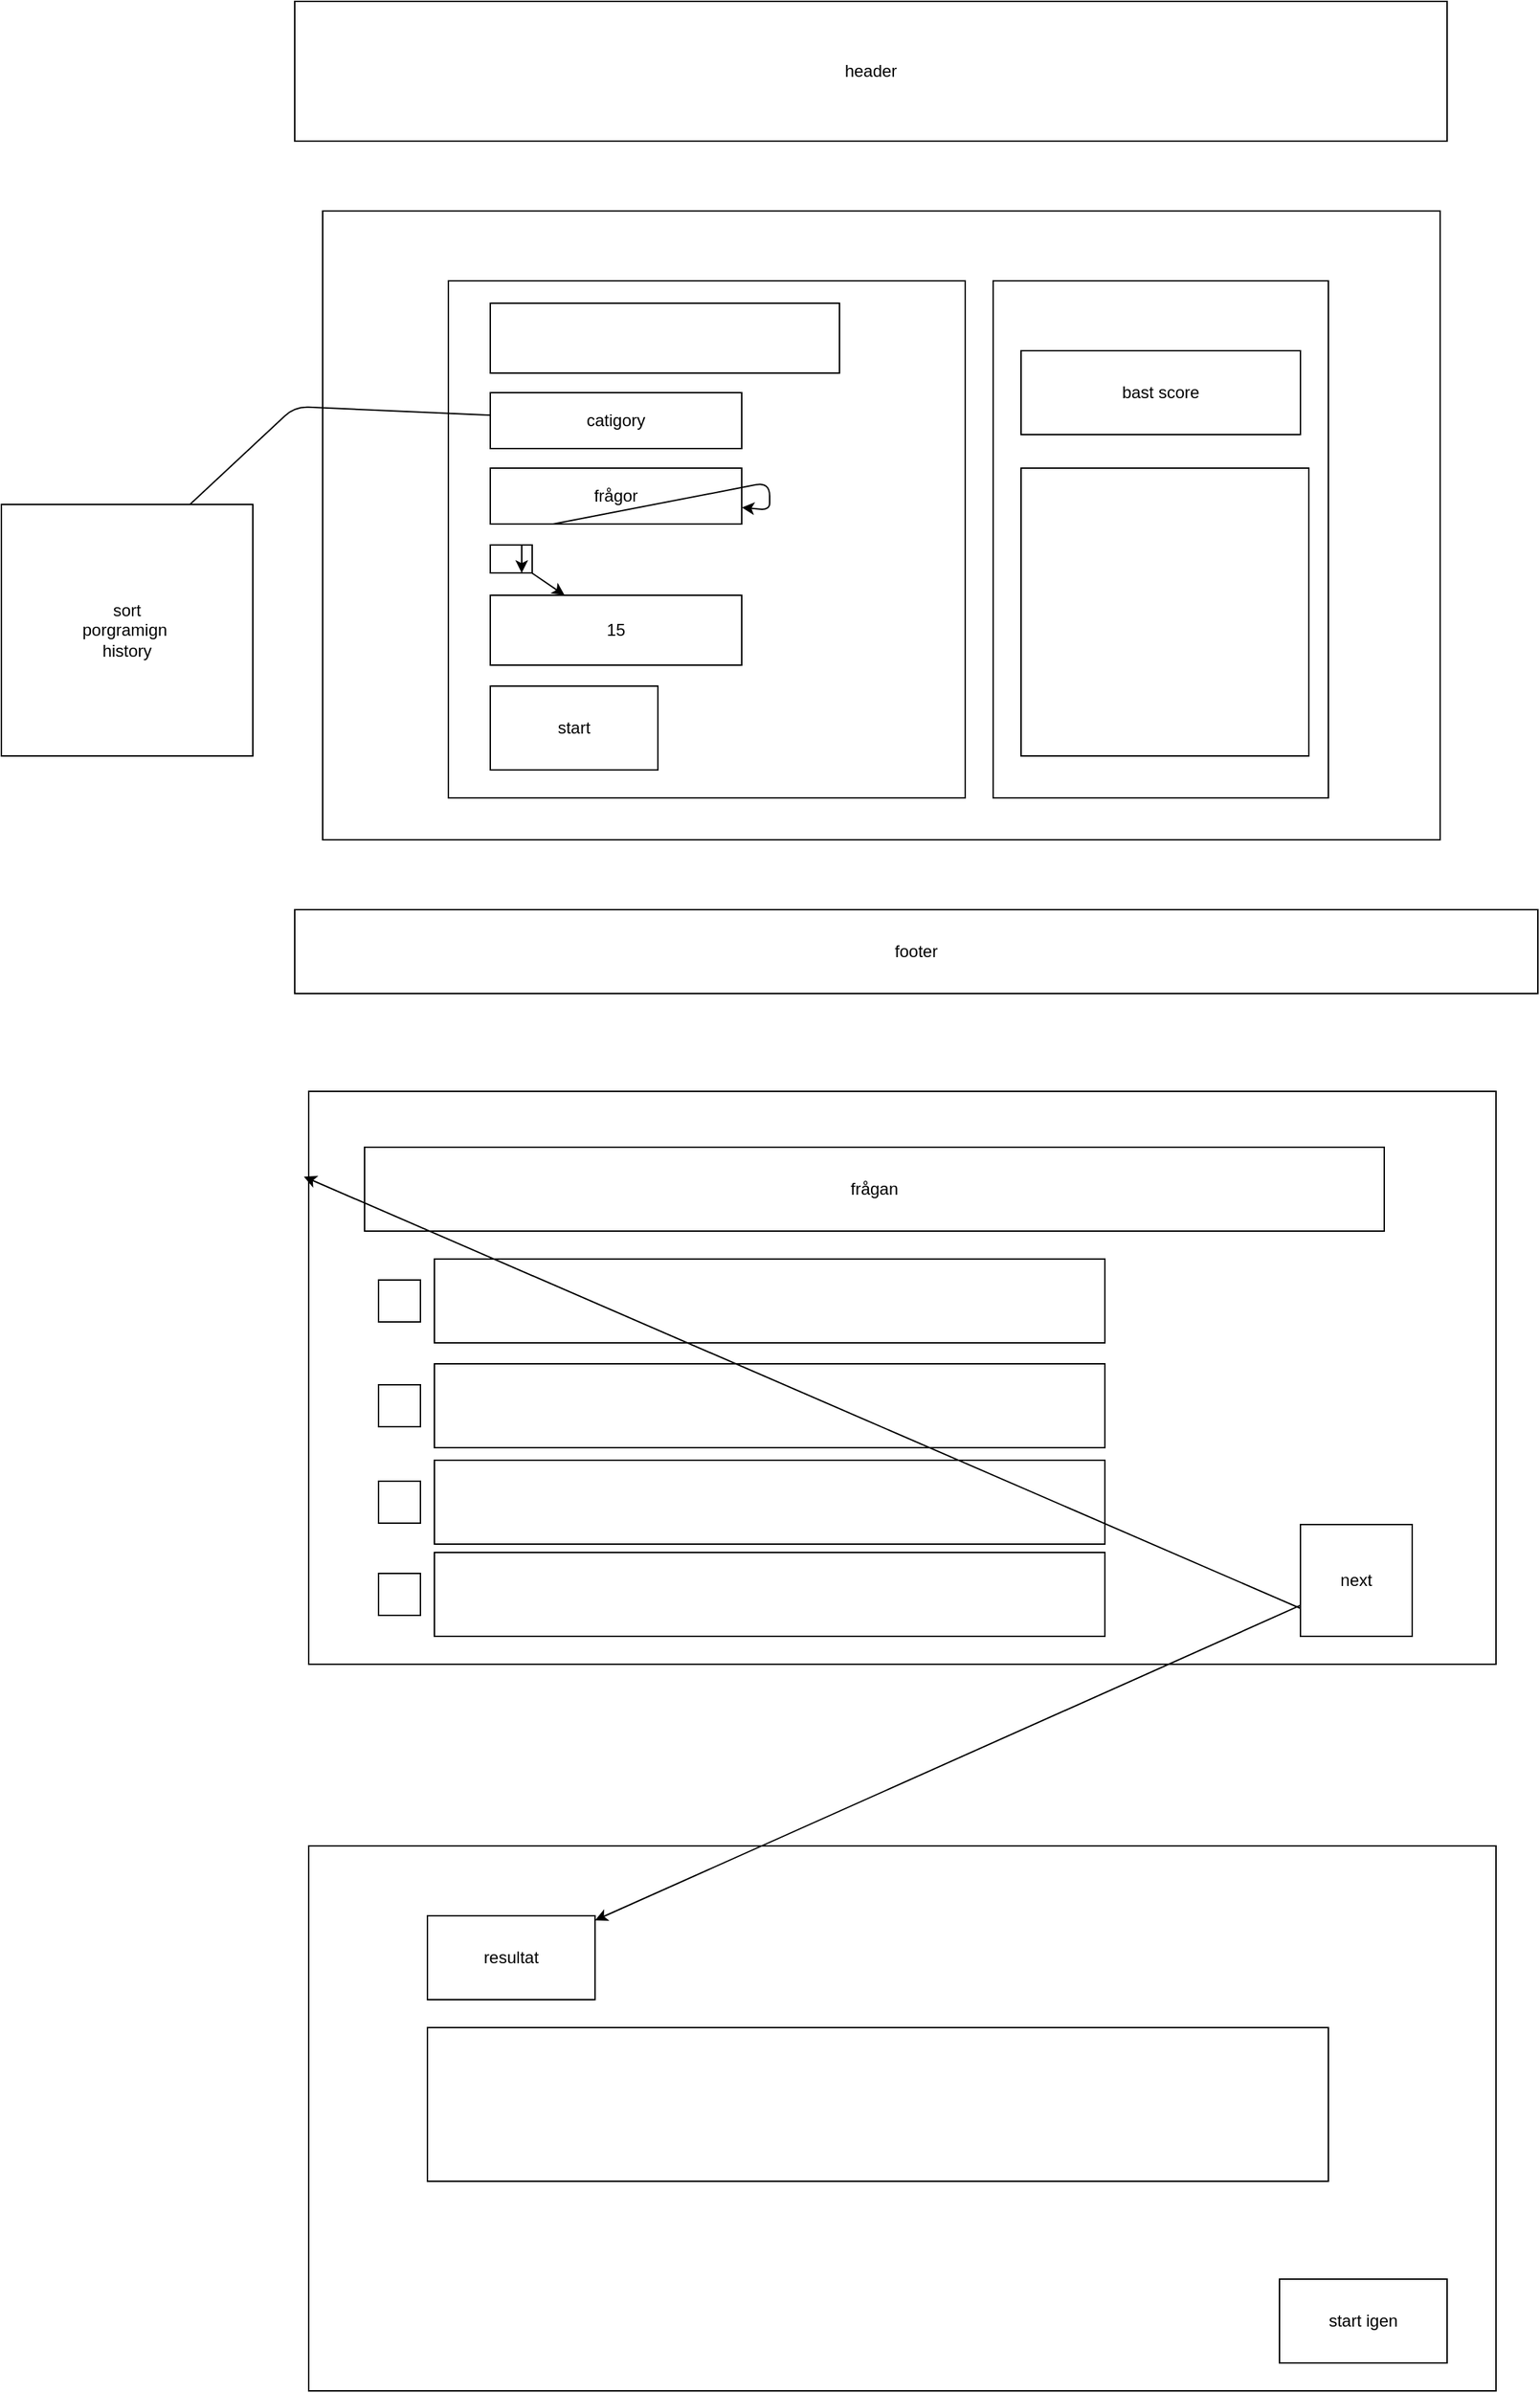 <mxfile>
    <diagram id="Xg0wF8kHX7QhuKR8gXle" name="Page-1">
        <mxGraphModel dx="2279" dy="1122" grid="1" gridSize="10" guides="1" tooltips="1" connect="1" arrows="1" fold="1" page="1" pageScale="1" pageWidth="850" pageHeight="1100" math="0" shadow="0">
            <root>
                <mxCell id="0"/>
                <mxCell id="1" parent="0"/>
                <mxCell id="2" value="" style="rounded=0;whiteSpace=wrap;html=1;" vertex="1" parent="1">
                    <mxGeometry x="10" y="190" width="800" height="450" as="geometry"/>
                </mxCell>
                <mxCell id="3" value="header" style="rounded=0;whiteSpace=wrap;html=1;" vertex="1" parent="1">
                    <mxGeometry x="-10" y="40" width="825" height="100" as="geometry"/>
                </mxCell>
                <mxCell id="5" value="footer" style="rounded=0;whiteSpace=wrap;html=1;" vertex="1" parent="1">
                    <mxGeometry x="-10" y="690" width="890" height="60" as="geometry"/>
                </mxCell>
                <mxCell id="6" value="" style="whiteSpace=wrap;html=1;aspect=fixed;" vertex="1" parent="1">
                    <mxGeometry x="100" y="240" width="370" height="370" as="geometry"/>
                </mxCell>
                <mxCell id="7" value="" style="rounded=0;whiteSpace=wrap;html=1;" vertex="1" parent="1">
                    <mxGeometry x="490" y="240" width="240" height="370" as="geometry"/>
                </mxCell>
                <mxCell id="8" value="catigory" style="rounded=0;whiteSpace=wrap;html=1;" vertex="1" parent="1">
                    <mxGeometry x="130" y="320" width="180" height="40" as="geometry"/>
                </mxCell>
                <mxCell id="9" value="frågor" style="rounded=0;whiteSpace=wrap;html=1;" vertex="1" parent="1">
                    <mxGeometry x="130" y="374" width="180" height="40" as="geometry"/>
                </mxCell>
                <mxCell id="10" value="start" style="rounded=0;whiteSpace=wrap;html=1;" vertex="1" parent="1">
                    <mxGeometry x="130" y="530" width="120" height="60" as="geometry"/>
                </mxCell>
                <mxCell id="11" value="bast score" style="rounded=0;whiteSpace=wrap;html=1;" vertex="1" parent="1">
                    <mxGeometry x="510" y="290" width="200" height="60" as="geometry"/>
                </mxCell>
                <mxCell id="12" style="edgeStyle=none;html=1;exitX=0.25;exitY=1;exitDx=0;exitDy=0;" edge="1" parent="1" source="9" target="9">
                    <mxGeometry relative="1" as="geometry"/>
                </mxCell>
                <mxCell id="13" value="15" style="rounded=0;whiteSpace=wrap;html=1;" vertex="1" parent="1">
                    <mxGeometry x="130" y="465" width="180" height="50" as="geometry"/>
                </mxCell>
                <mxCell id="15" value="" style="edgeStyle=none;html=1;" edge="1" parent="1" source="14" target="13">
                    <mxGeometry relative="1" as="geometry"/>
                </mxCell>
                <mxCell id="14" value="" style="rounded=0;whiteSpace=wrap;html=1;" vertex="1" parent="1">
                    <mxGeometry x="130" y="429" width="30" height="20" as="geometry"/>
                </mxCell>
                <mxCell id="16" value="" style="whiteSpace=wrap;html=1;aspect=fixed;" vertex="1" parent="1">
                    <mxGeometry x="510" y="374" width="206" height="206" as="geometry"/>
                </mxCell>
                <mxCell id="17" value="sort&lt;div&gt;porgramign&amp;nbsp;&lt;/div&gt;&lt;div&gt;history&lt;/div&gt;" style="whiteSpace=wrap;html=1;aspect=fixed;" vertex="1" parent="1">
                    <mxGeometry x="-220" y="400" width="180" height="180" as="geometry"/>
                </mxCell>
                <mxCell id="18" value="" style="endArrow=none;html=1;exitX=0.75;exitY=0;exitDx=0;exitDy=0;" edge="1" parent="1" source="17" target="8">
                    <mxGeometry width="50" height="50" relative="1" as="geometry">
                        <mxPoint x="350" y="470" as="sourcePoint"/>
                        <mxPoint x="400" y="420" as="targetPoint"/>
                        <Array as="points">
                            <mxPoint x="-10" y="330"/>
                        </Array>
                    </mxGeometry>
                </mxCell>
                <mxCell id="19" value="" style="rounded=0;whiteSpace=wrap;html=1;" vertex="1" parent="1">
                    <mxGeometry y="820" width="850" height="410" as="geometry"/>
                </mxCell>
                <mxCell id="20" value="frågan" style="rounded=0;whiteSpace=wrap;html=1;" vertex="1" parent="1">
                    <mxGeometry x="40" y="860" width="730" height="60" as="geometry"/>
                </mxCell>
                <mxCell id="21" value="" style="rounded=0;whiteSpace=wrap;html=1;" vertex="1" parent="1">
                    <mxGeometry x="130" y="256" width="250" height="50" as="geometry"/>
                </mxCell>
                <mxCell id="22" style="edgeStyle=none;html=1;exitX=0.75;exitY=0;exitDx=0;exitDy=0;entryX=0.75;entryY=1;entryDx=0;entryDy=0;" edge="1" parent="1" source="14" target="14">
                    <mxGeometry relative="1" as="geometry"/>
                </mxCell>
                <mxCell id="23" value="" style="rounded=0;whiteSpace=wrap;html=1;" vertex="1" parent="1">
                    <mxGeometry x="90" y="940" width="480" height="60" as="geometry"/>
                </mxCell>
                <mxCell id="24" value="" style="rounded=0;whiteSpace=wrap;html=1;" vertex="1" parent="1">
                    <mxGeometry x="90" y="1015" width="480" height="60" as="geometry"/>
                </mxCell>
                <mxCell id="25" value="next" style="whiteSpace=wrap;html=1;aspect=fixed;" vertex="1" parent="1">
                    <mxGeometry x="710" y="1130" width="80" height="80" as="geometry"/>
                </mxCell>
                <mxCell id="26" value="" style="rounded=0;whiteSpace=wrap;html=1;" vertex="1" parent="1">
                    <mxGeometry x="90" y="1084" width="480" height="60" as="geometry"/>
                </mxCell>
                <mxCell id="27" value="" style="rounded=0;whiteSpace=wrap;html=1;" vertex="1" parent="1">
                    <mxGeometry x="90" y="1150" width="480" height="60" as="geometry"/>
                </mxCell>
                <mxCell id="28" value="" style="whiteSpace=wrap;html=1;aspect=fixed;" vertex="1" parent="1">
                    <mxGeometry x="50" y="955" width="30" height="30" as="geometry"/>
                </mxCell>
                <mxCell id="29" value="" style="whiteSpace=wrap;html=1;aspect=fixed;" vertex="1" parent="1">
                    <mxGeometry x="50" y="1030" width="30" height="30" as="geometry"/>
                </mxCell>
                <mxCell id="30" value="" style="whiteSpace=wrap;html=1;aspect=fixed;" vertex="1" parent="1">
                    <mxGeometry x="50" y="1099" width="30" height="30" as="geometry"/>
                </mxCell>
                <mxCell id="31" value="" style="whiteSpace=wrap;html=1;aspect=fixed;" vertex="1" parent="1">
                    <mxGeometry x="50" y="1165" width="30" height="30" as="geometry"/>
                </mxCell>
                <mxCell id="32" value="" style="rounded=0;whiteSpace=wrap;html=1;" vertex="1" parent="1">
                    <mxGeometry y="1360" width="850" height="390" as="geometry"/>
                </mxCell>
                <mxCell id="33" value="resultat" style="rounded=0;whiteSpace=wrap;html=1;" vertex="1" parent="1">
                    <mxGeometry x="85" y="1410" width="120" height="60" as="geometry"/>
                </mxCell>
                <mxCell id="34" value="" style="rounded=0;whiteSpace=wrap;html=1;" vertex="1" parent="1">
                    <mxGeometry x="85" y="1490" width="645" height="110" as="geometry"/>
                </mxCell>
                <mxCell id="36" value="start igen" style="rounded=0;whiteSpace=wrap;html=1;" vertex="1" parent="1">
                    <mxGeometry x="695" y="1670" width="120" height="60" as="geometry"/>
                </mxCell>
                <mxCell id="40" value="" style="endArrow=classic;html=1;entryX=-0.004;entryY=0.149;entryDx=0;entryDy=0;entryPerimeter=0;exitX=0;exitY=0.75;exitDx=0;exitDy=0;" edge="1" parent="1" source="25" target="19">
                    <mxGeometry width="50" height="50" relative="1" as="geometry">
                        <mxPoint x="200" y="1510" as="sourcePoint"/>
                        <mxPoint x="250" y="1460" as="targetPoint"/>
                    </mxGeometry>
                </mxCell>
                <mxCell id="41" value="" style="endArrow=classic;html=1;" edge="1" parent="1" source="25" target="33">
                    <mxGeometry width="50" height="50" relative="1" as="geometry">
                        <mxPoint x="200" y="1260" as="sourcePoint"/>
                        <mxPoint x="250" y="1210" as="targetPoint"/>
                    </mxGeometry>
                </mxCell>
            </root>
        </mxGraphModel>
    </diagram>
</mxfile>